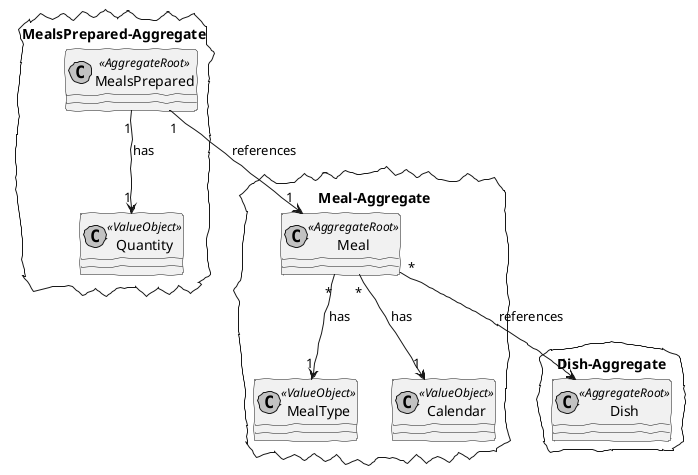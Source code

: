 @startuml

'http://plantuml.com/skinparam.html
skinparam handwritten true
skinparam monochrome true
skinparam packageStyle rect
skinparam defaultFontName FG Virgil
skinparam shadowing false

package MealsPrepared-Aggregate <<Cloud>> {
    class MealsPrepared <<AggregateRoot>>
    class Quantity <<ValueObject>>
}

package Meal-Aggregate <<Cloud>> {
      class Meal <<AggregateRoot>>
      class MealType <<ValueObject>>
      class Calendar <<ValueObject>>
    }

package Dish-Aggregate <<Cloud>> {
      class Dish <<AggregateRoot>>
    }

MealsPrepared "1" --> "1" Meal : references
MealsPrepared "1" --> "1" Quantity : has
Meal "*" --> "1" Dish : references
Meal "*" --> "1" MealType : has
Meal "*" --> "1" Calendar : has

@enduml